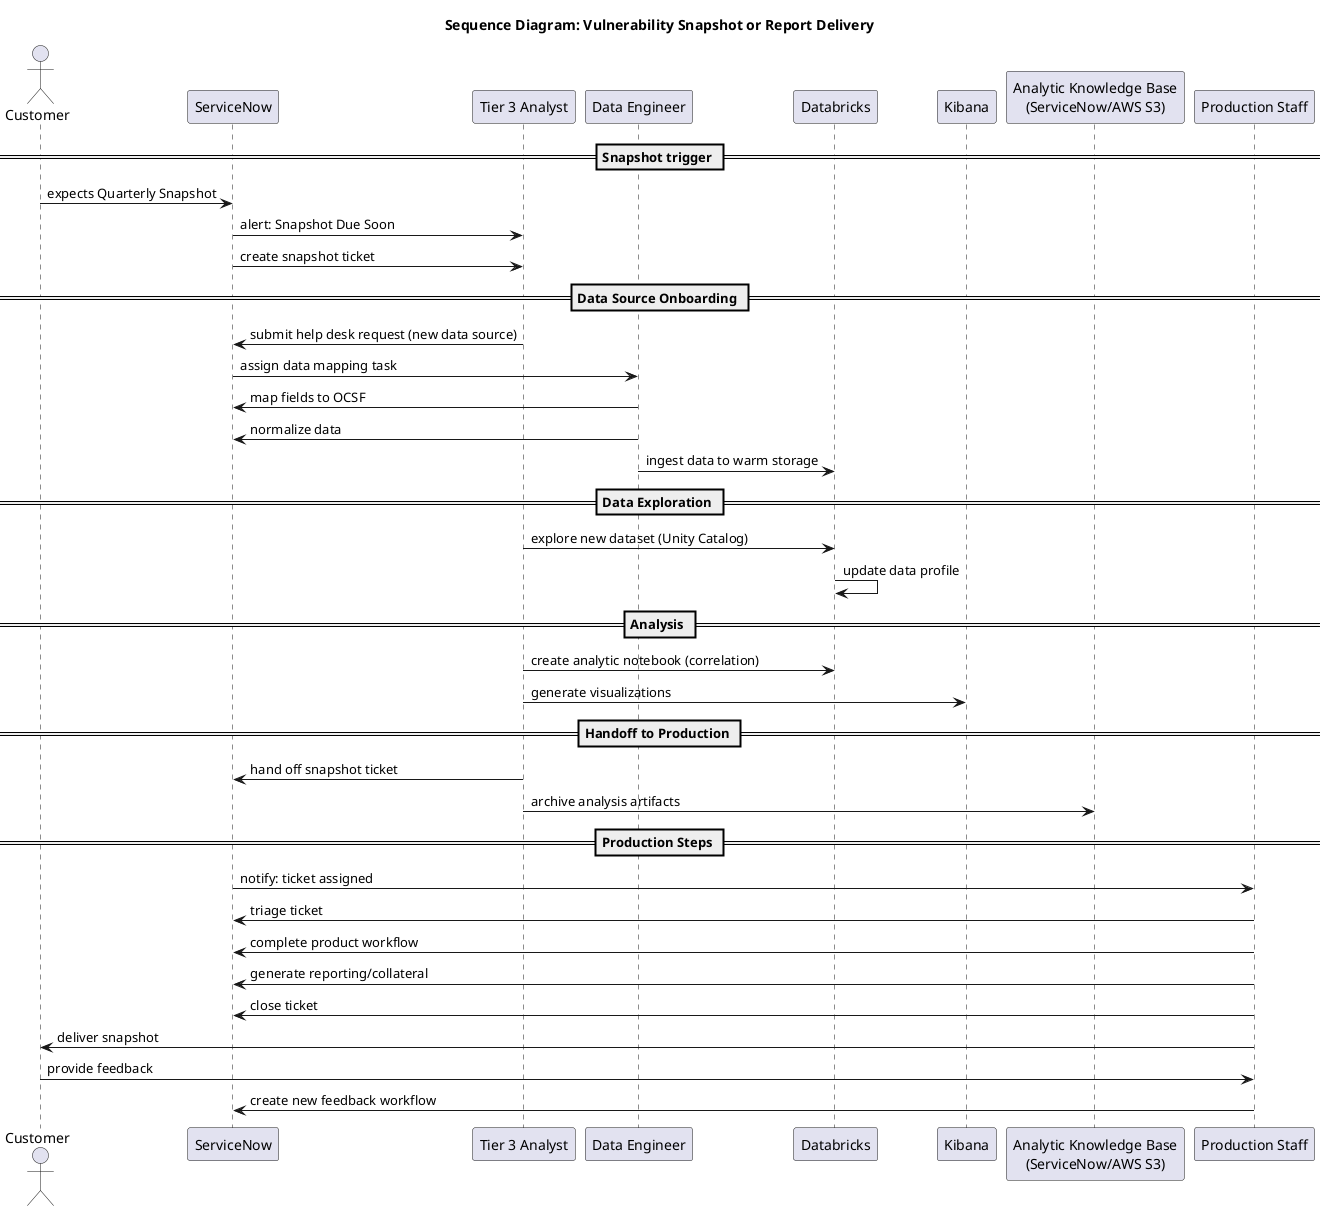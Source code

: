 @startuml
	title Sequence Diagram: Vulnerability Snapshot or Report Delivery
	
	actor Customer
	participant "ServiceNow" as SN
	participant "Tier 3 Analyst" as T3
	participant "Data Engineer" as DE
	participant "Databricks"
	participant "Kibana"
	participant "Analytic Knowledge Base\n(ServiceNow/AWS S3)" as AKB
	participant "Production Staff" as Prod
	
	== Snapshot trigger ==
	Customer -> SN : expects Quarterly Snapshot
	SN -> T3 : alert: Snapshot Due Soon
	SN -> T3 : create snapshot ticket
	
	== Data Source Onboarding ==
	T3 -> SN : submit help desk request (new data source)
	SN -> DE : assign data mapping task
	DE -> SN : map fields to OCSF
	DE -> SN : normalize data
	DE -> Databricks : ingest data to warm storage
	
	== Data Exploration ==
	T3 -> Databricks : explore new dataset (Unity Catalog)
	Databricks -> Databricks : update data profile
	
	== Analysis ==
	T3 -> Databricks : create analytic notebook (correlation)
	T3 -> Kibana : generate visualizations
	
	== Handoff to Production ==
	T3 -> SN : hand off snapshot ticket
	T3 -> AKB : archive analysis artifacts
	
	== Production Steps ==
	SN -> Prod : notify: ticket assigned
	Prod -> SN : triage ticket
	Prod -> SN : complete product workflow
	Prod -> SN : generate reporting/collateral
	Prod -> SN : close ticket
	Prod -> Customer : deliver snapshot
	Customer -> Prod : provide feedback
	Prod -> SN : create new feedback workflow

@enduml
